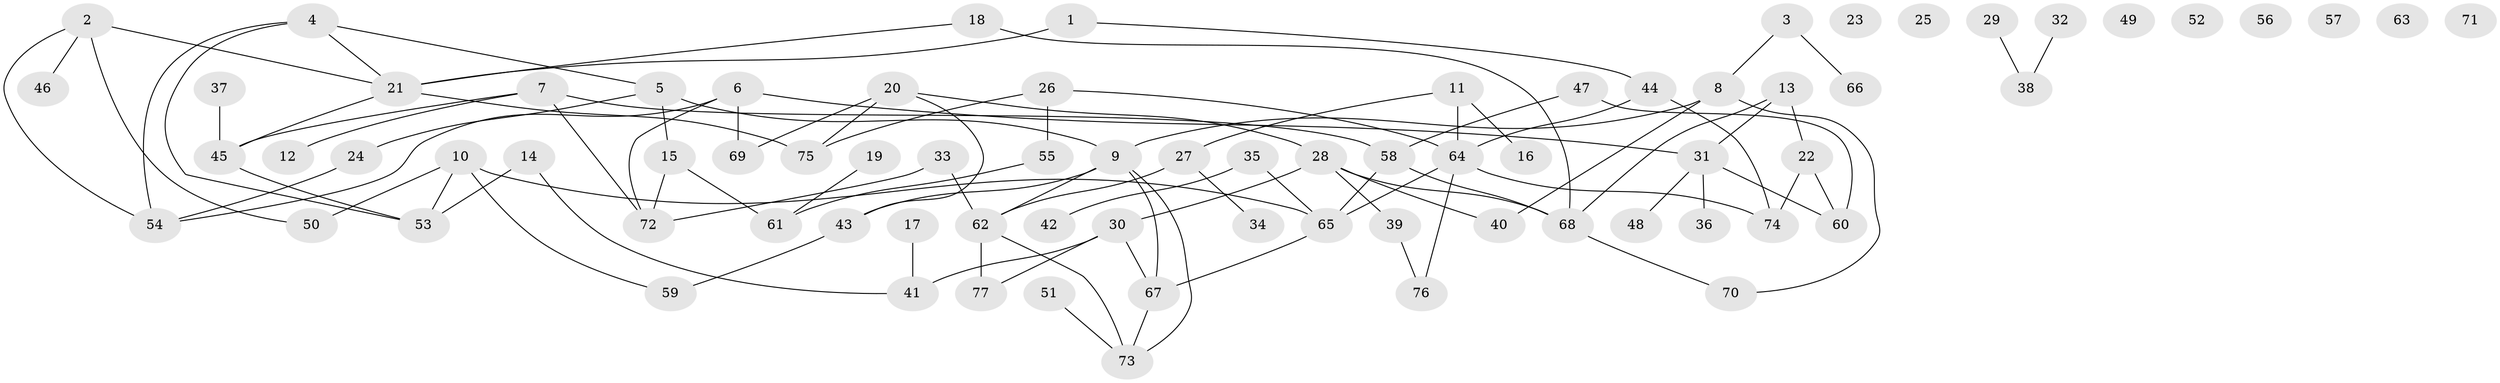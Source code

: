 // Generated by graph-tools (version 1.1) at 2025/13/03/09/25 04:13:06]
// undirected, 77 vertices, 98 edges
graph export_dot {
graph [start="1"]
  node [color=gray90,style=filled];
  1;
  2;
  3;
  4;
  5;
  6;
  7;
  8;
  9;
  10;
  11;
  12;
  13;
  14;
  15;
  16;
  17;
  18;
  19;
  20;
  21;
  22;
  23;
  24;
  25;
  26;
  27;
  28;
  29;
  30;
  31;
  32;
  33;
  34;
  35;
  36;
  37;
  38;
  39;
  40;
  41;
  42;
  43;
  44;
  45;
  46;
  47;
  48;
  49;
  50;
  51;
  52;
  53;
  54;
  55;
  56;
  57;
  58;
  59;
  60;
  61;
  62;
  63;
  64;
  65;
  66;
  67;
  68;
  69;
  70;
  71;
  72;
  73;
  74;
  75;
  76;
  77;
  1 -- 21;
  1 -- 44;
  2 -- 21;
  2 -- 46;
  2 -- 50;
  2 -- 54;
  3 -- 8;
  3 -- 66;
  4 -- 5;
  4 -- 21;
  4 -- 53;
  4 -- 54;
  5 -- 9;
  5 -- 15;
  5 -- 24;
  6 -- 31;
  6 -- 54;
  6 -- 69;
  6 -- 72;
  7 -- 12;
  7 -- 45;
  7 -- 58;
  7 -- 72;
  8 -- 9;
  8 -- 40;
  8 -- 70;
  9 -- 43;
  9 -- 62;
  9 -- 67;
  9 -- 73;
  10 -- 50;
  10 -- 53;
  10 -- 59;
  10 -- 65;
  11 -- 16;
  11 -- 27;
  11 -- 64;
  13 -- 22;
  13 -- 31;
  13 -- 68;
  14 -- 41;
  14 -- 53;
  15 -- 61;
  15 -- 72;
  17 -- 41;
  18 -- 21;
  18 -- 68;
  19 -- 61;
  20 -- 28;
  20 -- 43;
  20 -- 69;
  20 -- 75;
  21 -- 45;
  21 -- 75;
  22 -- 60;
  22 -- 74;
  24 -- 54;
  26 -- 55;
  26 -- 64;
  26 -- 75;
  27 -- 34;
  27 -- 62;
  28 -- 30;
  28 -- 39;
  28 -- 40;
  28 -- 68;
  29 -- 38;
  30 -- 41;
  30 -- 67;
  30 -- 77;
  31 -- 36;
  31 -- 48;
  31 -- 60;
  32 -- 38;
  33 -- 62;
  33 -- 72;
  35 -- 42;
  35 -- 65;
  37 -- 45;
  39 -- 76;
  43 -- 59;
  44 -- 64;
  44 -- 74;
  45 -- 53;
  47 -- 58;
  47 -- 60;
  51 -- 73;
  55 -- 61;
  58 -- 65;
  58 -- 68;
  62 -- 73;
  62 -- 77;
  64 -- 65;
  64 -- 74;
  64 -- 76;
  65 -- 67;
  67 -- 73;
  68 -- 70;
}
